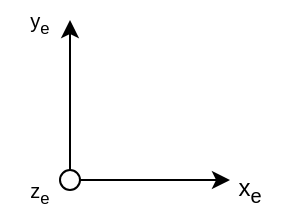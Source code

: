 <mxfile version="14.8.0" type="github">
  <diagram id="_THIt55gbfhRvhKFCHsm" name="Page-1">
    <mxGraphModel dx="731" dy="402" grid="1" gridSize="10" guides="1" tooltips="1" connect="1" arrows="1" fold="1" page="1" pageScale="1" pageWidth="1169" pageHeight="827" math="0" shadow="0">
      <root>
        <mxCell id="0" />
        <mxCell id="1" parent="0" />
        <mxCell id="g2rayN-1IjMOLiug4mqU-1" value="" style="endArrow=classic;html=1;" edge="1" parent="1">
          <mxGeometry width="50" height="50" relative="1" as="geometry">
            <mxPoint x="240" y="280" as="sourcePoint" />
            <mxPoint x="240" y="200" as="targetPoint" />
          </mxGeometry>
        </mxCell>
        <mxCell id="g2rayN-1IjMOLiug4mqU-2" value="" style="endArrow=classic;html=1;" edge="1" parent="1">
          <mxGeometry width="50" height="50" relative="1" as="geometry">
            <mxPoint x="240" y="280" as="sourcePoint" />
            <mxPoint x="320" y="280" as="targetPoint" />
          </mxGeometry>
        </mxCell>
        <mxCell id="g2rayN-1IjMOLiug4mqU-3" value="" style="ellipse;fillColor=#ffffff;strokeColor=#000000;" vertex="1" parent="1">
          <mxGeometry x="235" y="275" width="10" height="10" as="geometry" />
        </mxCell>
        <mxCell id="g2rayN-1IjMOLiug4mqU-4" value="x&lt;sub&gt;e&lt;/sub&gt;" style="text;html=1;strokeColor=none;fillColor=none;align=center;verticalAlign=middle;whiteSpace=wrap;rounded=0;" vertex="1" parent="1">
          <mxGeometry x="310" y="275" width="40" height="20" as="geometry" />
        </mxCell>
        <mxCell id="g2rayN-1IjMOLiug4mqU-5" value="&lt;span style=&quot;font-size: 10px&quot;&gt;y&lt;sub&gt;e&lt;/sub&gt;&lt;/span&gt;" style="text;html=1;strokeColor=none;fillColor=none;align=center;verticalAlign=middle;whiteSpace=wrap;rounded=0;" vertex="1" parent="1">
          <mxGeometry x="205" y="190" width="40" height="20" as="geometry" />
        </mxCell>
        <mxCell id="g2rayN-1IjMOLiug4mqU-6" value="&lt;span style=&quot;font-size: 10px&quot;&gt;z&lt;sub&gt;e&lt;/sub&gt;&lt;/span&gt;" style="text;html=1;strokeColor=none;fillColor=none;align=center;verticalAlign=middle;whiteSpace=wrap;rounded=0;" vertex="1" parent="1">
          <mxGeometry x="205" y="275" width="40" height="20" as="geometry" />
        </mxCell>
      </root>
    </mxGraphModel>
  </diagram>
</mxfile>
